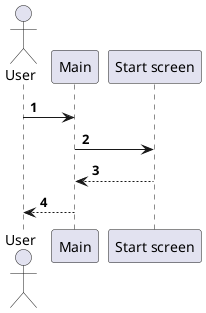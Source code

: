 @startuml
'https://plantuml.com/sequence-diagram

actor User as user
participant Main as main
participant "Start screen" as startScreen


autonumber

user -> main
main -> startScreen
main <-- startScreen
user <-- main
@enduml